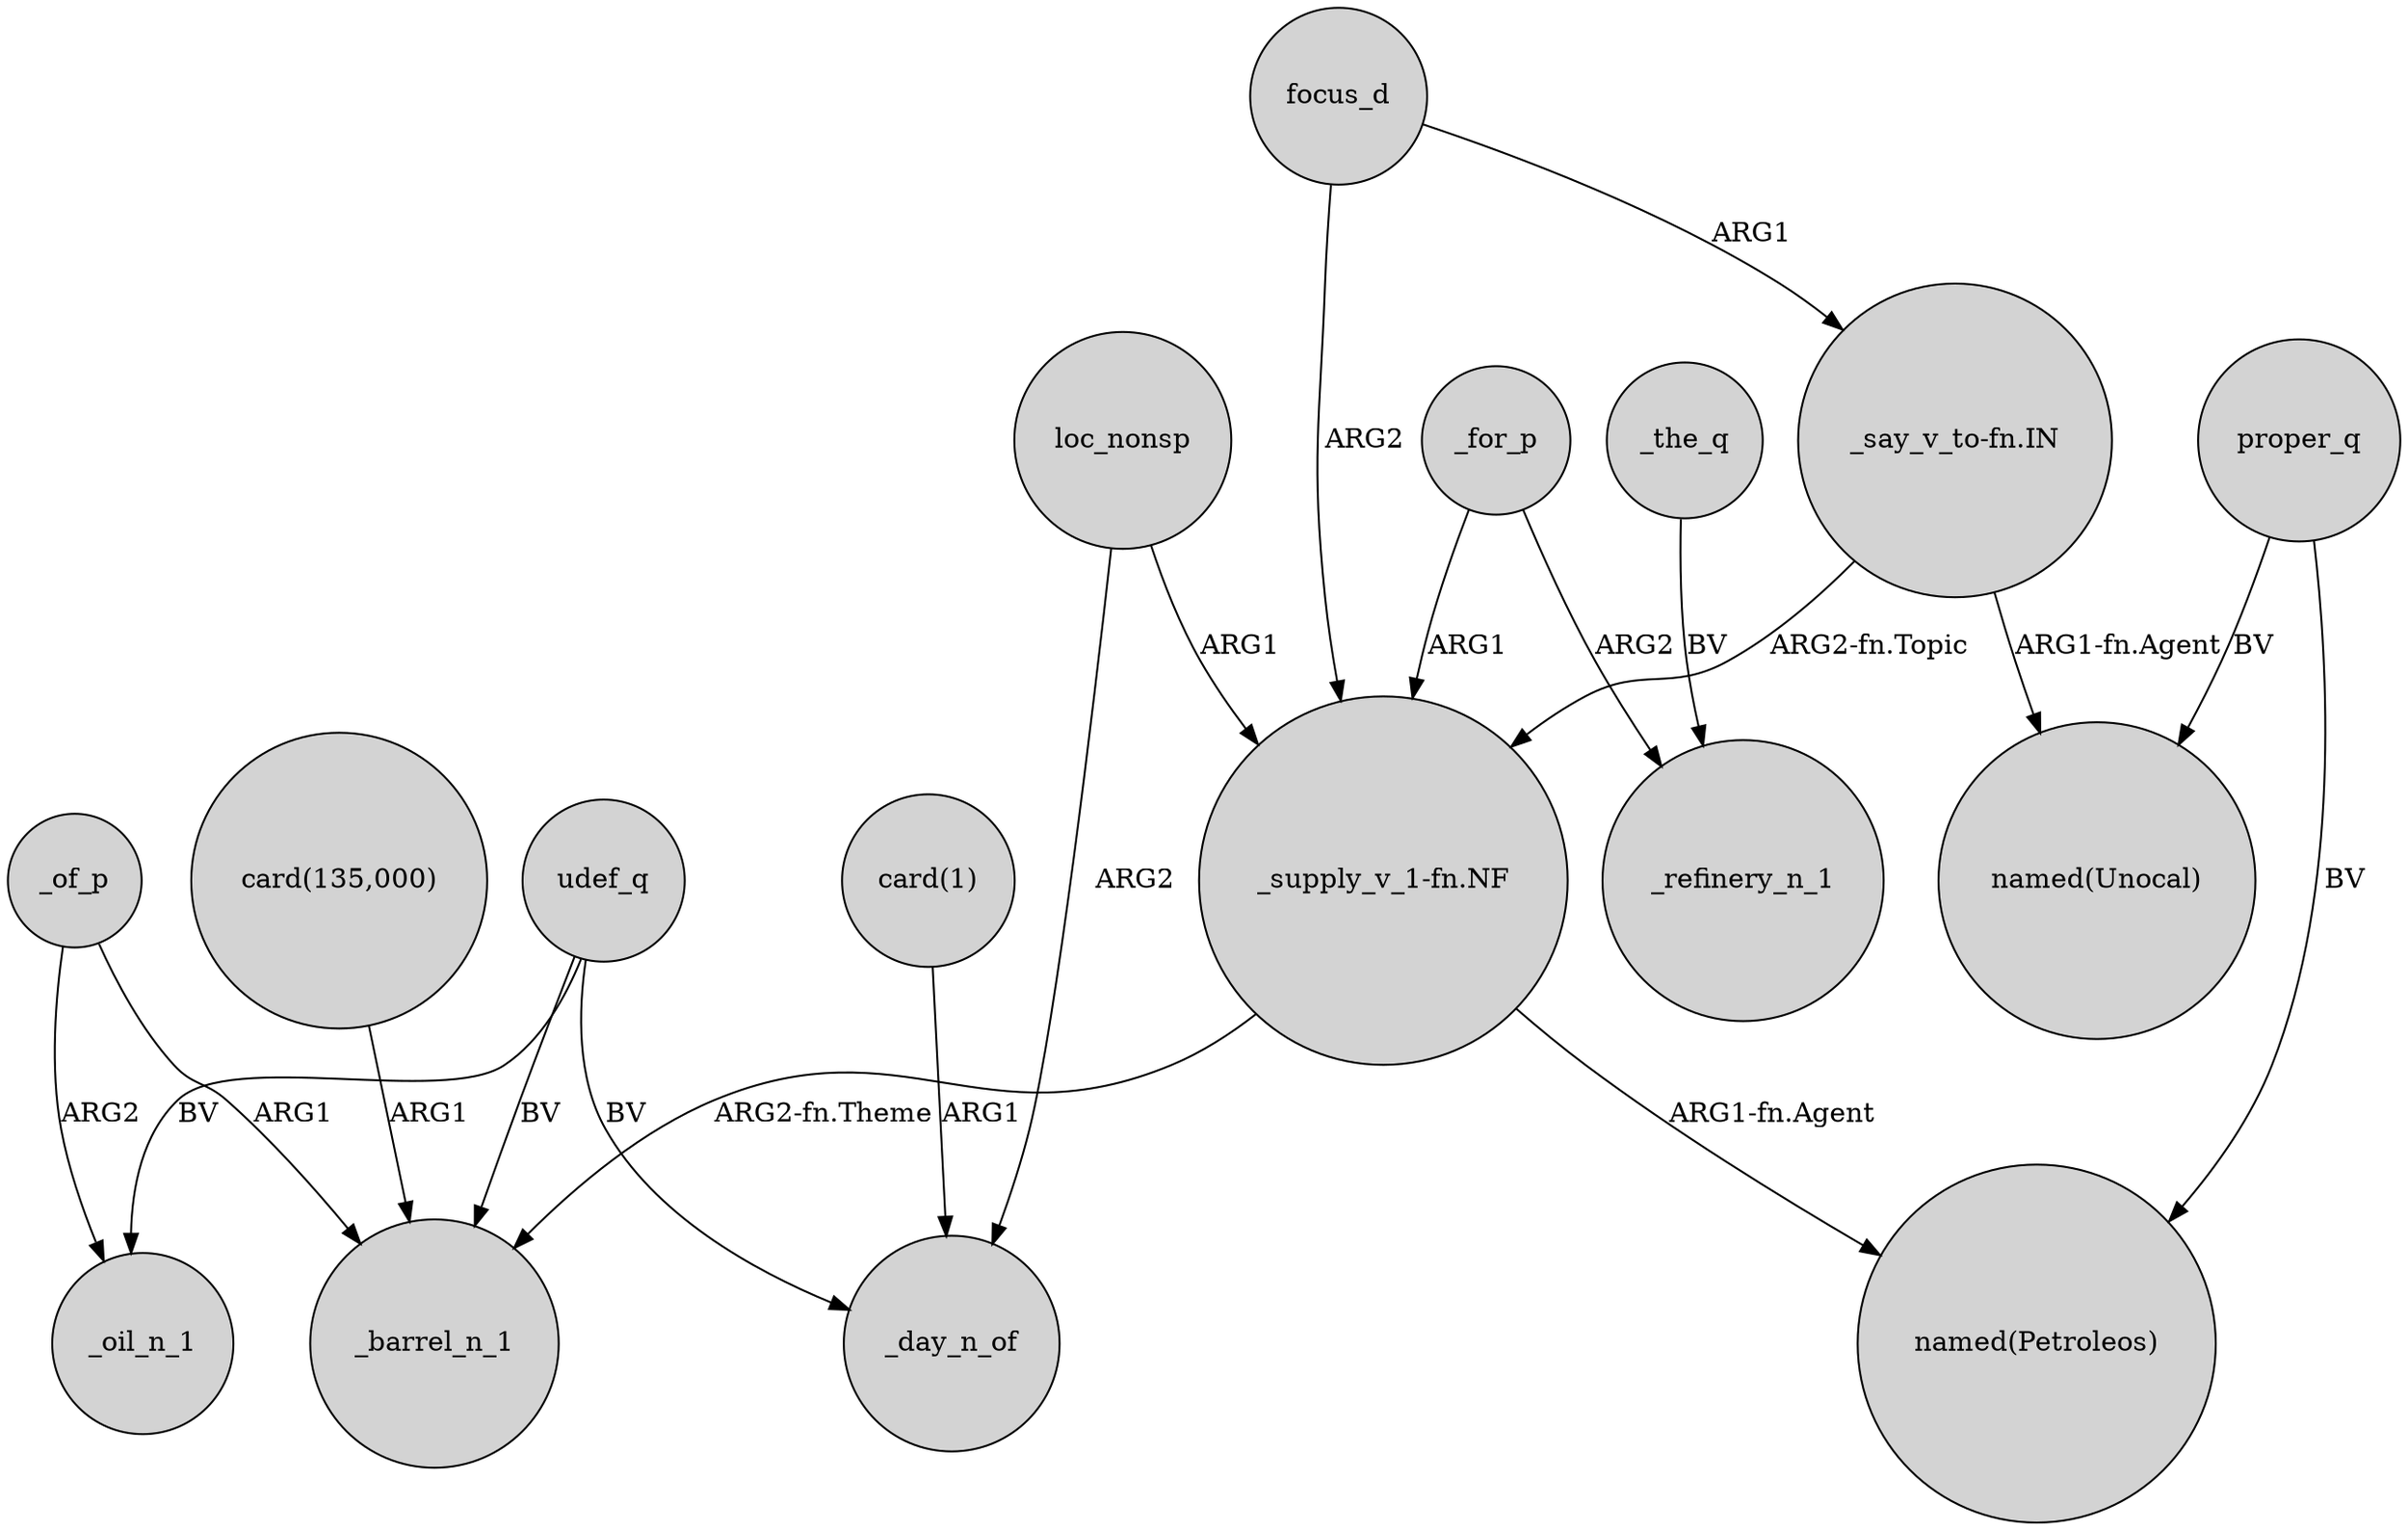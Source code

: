 digraph {
	node [shape=circle style=filled]
	loc_nonsp -> "_supply_v_1-fn.NF" [label=ARG1]
	_of_p -> _oil_n_1 [label=ARG2]
	_for_p -> _refinery_n_1 [label=ARG2]
	"_say_v_to-fn.IN" -> "named(Unocal)" [label="ARG1-fn.Agent"]
	"card(1)" -> _day_n_of [label=ARG1]
	udef_q -> _day_n_of [label=BV]
	"_supply_v_1-fn.NF" -> _barrel_n_1 [label="ARG2-fn.Theme"]
	proper_q -> "named(Unocal)" [label=BV]
	_of_p -> _barrel_n_1 [label=ARG1]
	"_say_v_to-fn.IN" -> "_supply_v_1-fn.NF" [label="ARG2-fn.Topic"]
	_for_p -> "_supply_v_1-fn.NF" [label=ARG1]
	proper_q -> "named(Petroleos)" [label=BV]
	focus_d -> "_supply_v_1-fn.NF" [label=ARG2]
	udef_q -> _oil_n_1 [label=BV]
	loc_nonsp -> _day_n_of [label=ARG2]
	udef_q -> _barrel_n_1 [label=BV]
	"_supply_v_1-fn.NF" -> "named(Petroleos)" [label="ARG1-fn.Agent"]
	_the_q -> _refinery_n_1 [label=BV]
	focus_d -> "_say_v_to-fn.IN" [label=ARG1]
	"card(135,000)" -> _barrel_n_1 [label=ARG1]
}
